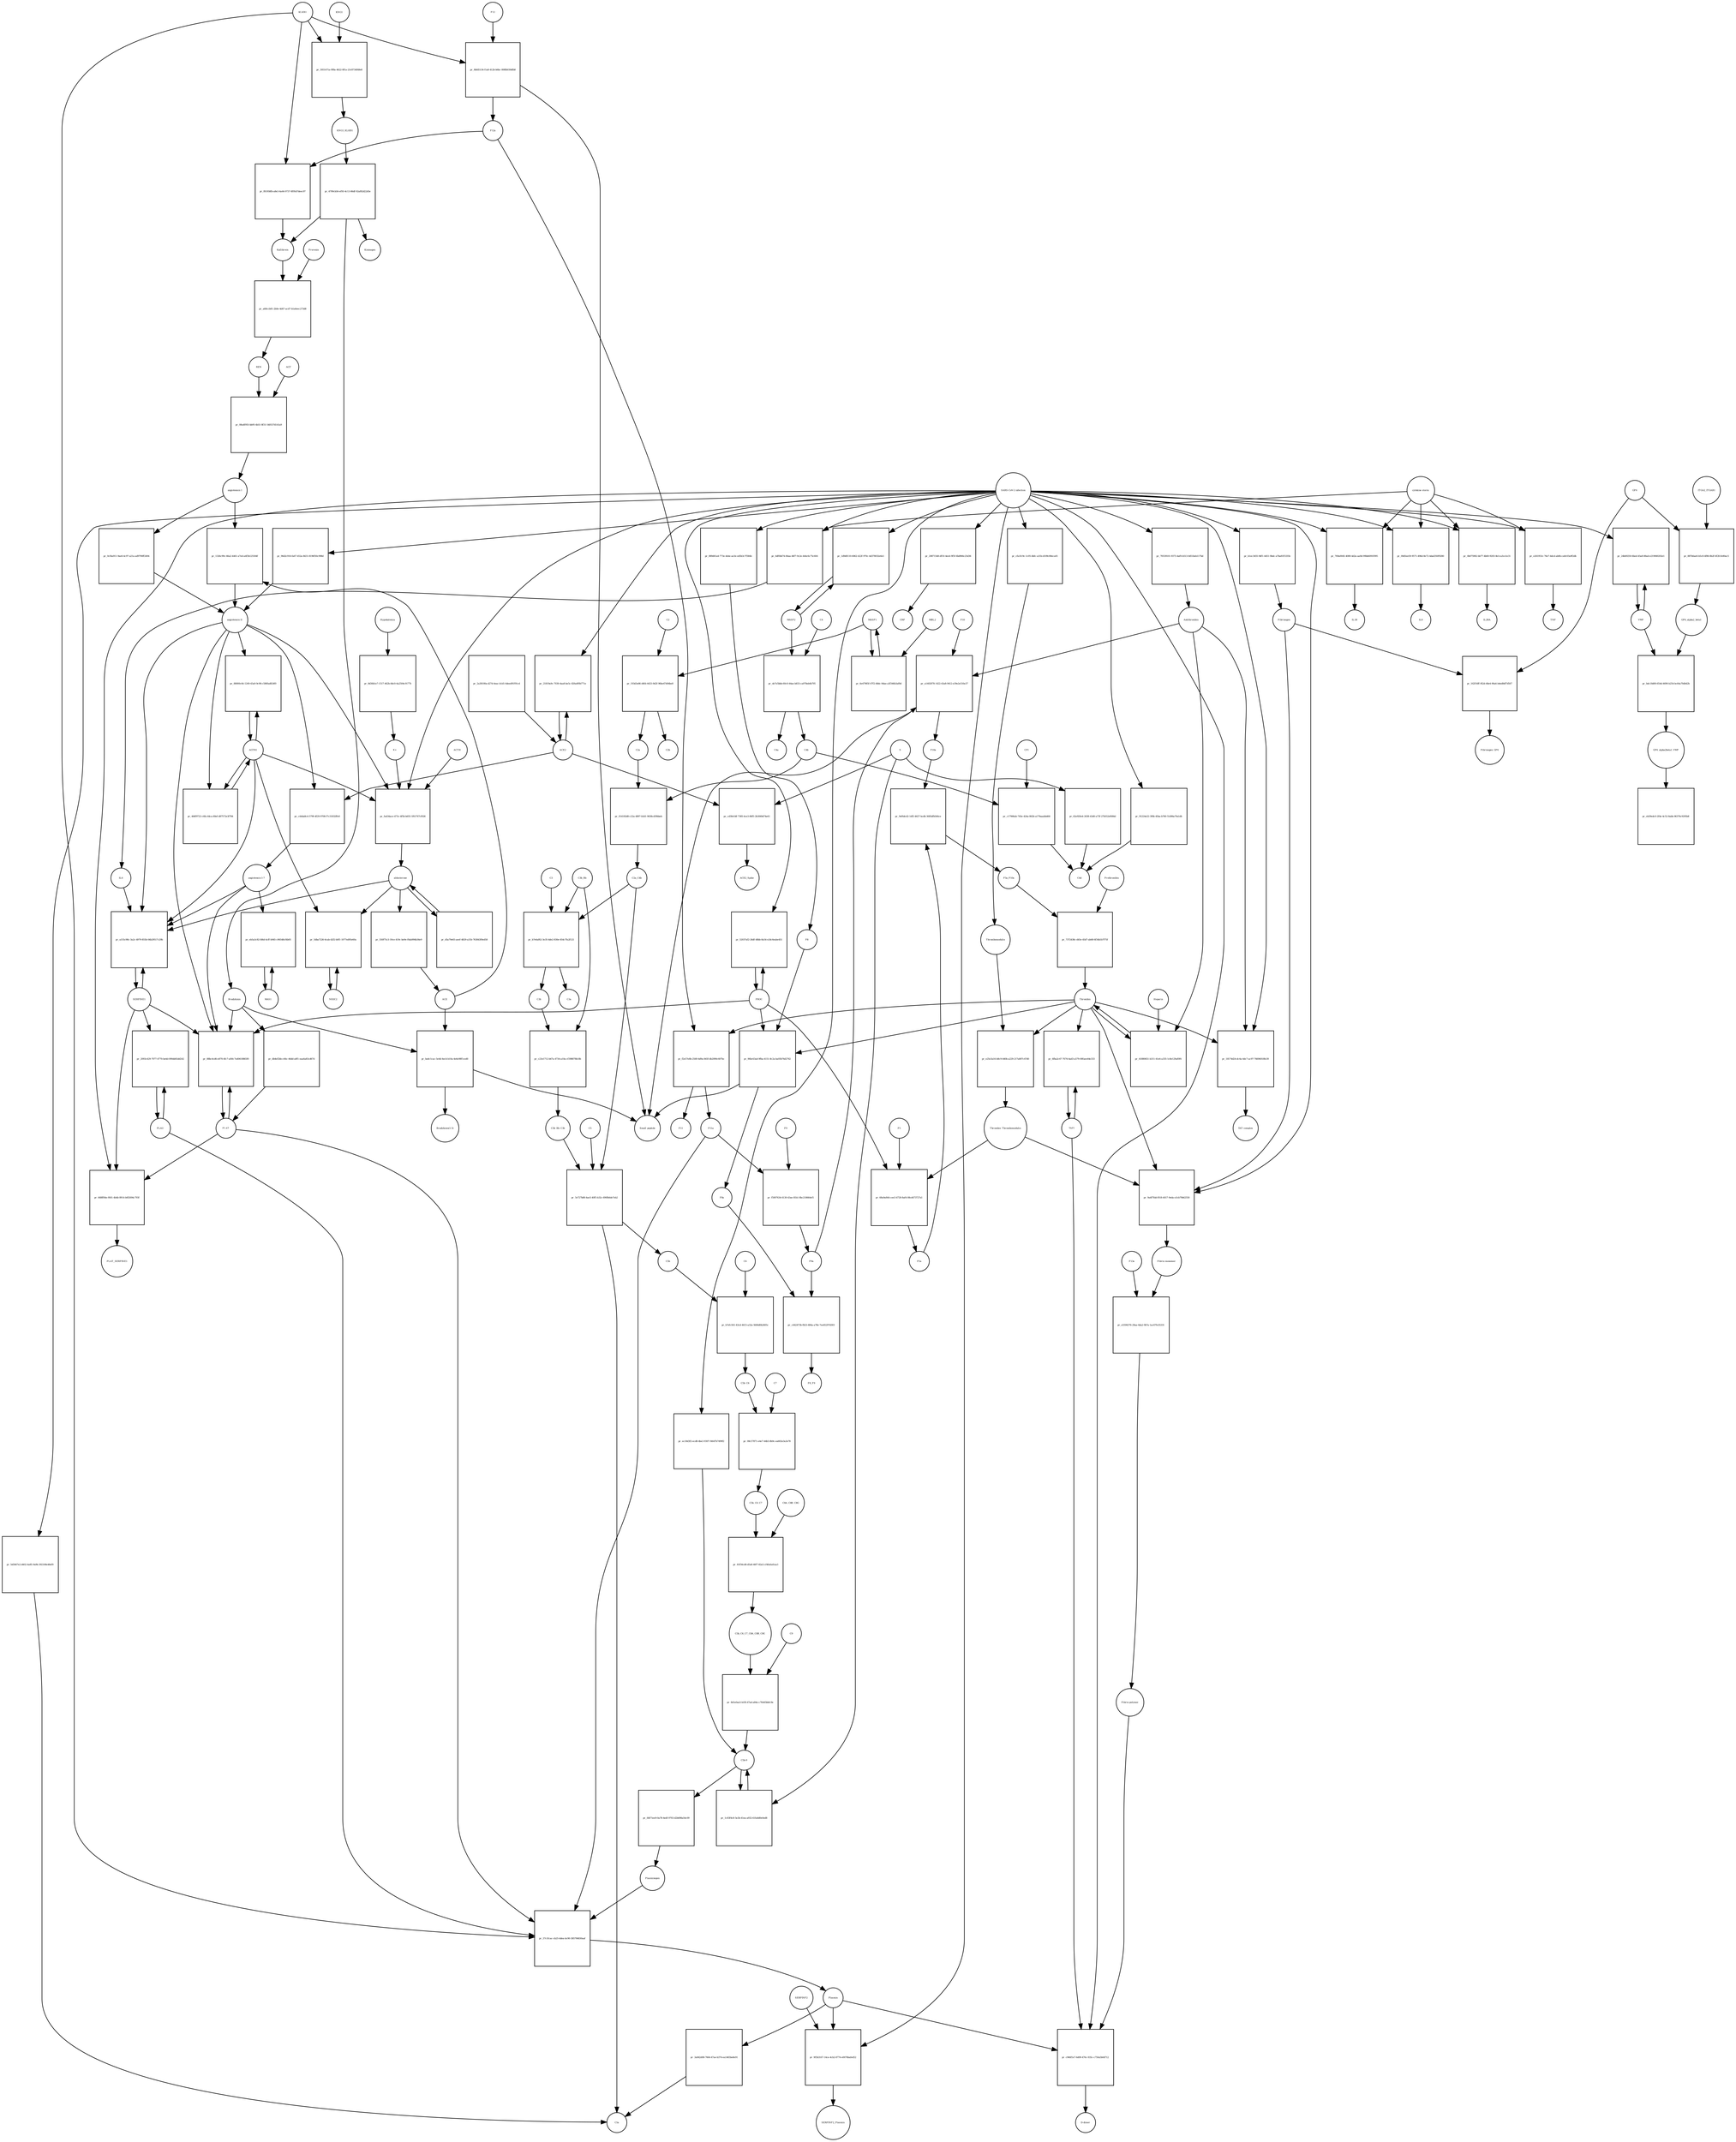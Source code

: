 strict digraph  {
AGT [annotation="urn_miriam_hgnc_333|urn_miriam_taxonomy_9606", bipartite=0, cls=macromolecule, fontsize=4, label=AGT, shape=circle];
"pr_08a4f955-bb95-4b51-8f31-540537d141a9" [annotation="", bipartite=1, cls=process, fontsize=4, label="pr_08a4f955-bb95-4b51-8f31-540537d141a9", shape=square];
"angiotensin I" [annotation="urn_miriam_obo.chebi_CHEBI%3A2718|urn_miriam_taxonomy_9606", bipartite=0, cls="simple chemical", fontsize=4, label="angiotensin I", shape=circle];
REN [annotation="urn_miriam_hgnc.symbol_REN|urn_miriam_taxonomy_9606", bipartite=0, cls=macromolecule, fontsize=4, label=REN, shape=circle];
F10 [annotation="urn_miriam_hgnc_3528|urn_miriam_taxonomy_9606", bipartite=0, cls=macromolecule, fontsize=4, label=F10, shape=circle];
"pr_a1402878-1422-43a8-9412-e39e2e516e37" [annotation="", bipartite=1, cls=process, fontsize=4, label="pr_a1402878-1422-43a8-9412-e39e2e516e37", shape=square];
F10a [annotation="urn_miriam_hgnc.symbol_F10|urn_miriam_mesh_D015951|urn_miriam_brenda_3.4.21.6|urn_miriam_taxonomy_9606", bipartite=0, cls=macromolecule, fontsize=4, label=F10a, shape=circle];
"Small peptide" [annotation=urn_miriam_mesh_D010446, bipartite=0, cls=macromolecule, fontsize=4, label="Small peptide", shape=circle];
F9a [annotation="urn_miriam_hgnc.symbol_F9|urn_miriam_mesh_D015949|urn_miriam_taxonomy_9606", bipartite=0, cls=macromolecule, fontsize=4, label=F9a, shape=circle];
Antithrombin [annotation="urn_miriam_hgnc_775|urn_miriam_taxonomy_9606", bipartite=0, cls=macromolecule, fontsize=4, label=Antithrombin, shape=circle];
"pr_1326c99c-66a2-4461-a7ed-a4f3b125504f" [annotation="", bipartite=1, cls=process, fontsize=4, label="pr_1326c99c-66a2-4461-a7ed-a4f3b125504f", shape=square];
"angiotensin II" [annotation="urn_miriam_obo.chebi_CHEBI%3A2718|urn_miriam_taxonomy_9606", bipartite=0, cls="simple chemical", fontsize=4, label="angiotensin II", shape=circle];
ACE [annotation="urn_miriam_hgnc_2707|urn_miriam_taxonomy_9606", bipartite=0, cls=macromolecule, fontsize=4, label=ACE, shape=circle];
F12 [annotation="urn_miriam_hgnc_3530|urn_miriam_taxonomy_9606", bipartite=0, cls=macromolecule, fontsize=4, label=F12, shape=circle];
"pr_8bfd5134-f1a8-412b-b6bc-008fb030dfb8" [annotation="", bipartite=1, cls=process, fontsize=4, label="pr_8bfd5134-f1a8-412b-b6bc-008fb030dfb8", shape=square];
F12a [annotation="urn_miriam_hgnc.symbol_F12|urn_miriam_mesh_D015956|urn_miriam_brenda_3.4.21.38|urn_miriam_taxonomy_9606", bipartite=0, cls=macromolecule, fontsize=4, label=F12a, shape=circle];
KLKB1 [annotation="urn_miriam_hgnc_6371|urn_miriam_taxonomy_9606", bipartite=0, cls=macromolecule, fontsize=4, label=KLKB1, shape=circle];
"pr_f2e57e8b-2569-4d9a-845f-db2090c607bc" [annotation="", bipartite=1, cls=process, fontsize=4, label="pr_f2e57e8b-2569-4d9a-845f-db2090c607bc", shape=square];
F11 [annotation="urn_miriam_hgnc_3529|urn_miriam_taxonomy_9606", bipartite=0, cls=macromolecule, fontsize=4, label=F11, shape=circle];
F11a [annotation="urn_miriam_hgnc.symbol_F11|urn_miriam_mesh_D015945|urn_miriam_brenda_3.4.21.27|urn_miriam_taxonomy_9606", bipartite=0, cls=macromolecule, fontsize=4, label=F11a, shape=circle];
Thrombin [annotation="urn_miriam_hgnc_3535|urn_miriam_taxonomy_9606", bipartite=0, cls=macromolecule, fontsize=4, label=Thrombin, shape=circle];
"pr_5931471a-9f8a-4622-8f1a-23c8734f48e8" [annotation="", bipartite=1, cls=process, fontsize=4, label="pr_5931471a-9f8a-4622-8f1a-23c8734f48e8", shape=square];
KNG1 [annotation="urn_miriam_hgnc.symbol_6383|urn_miriam_taxonomy_9606", bipartite=0, cls=macromolecule, fontsize=4, label=KNG1, shape=circle];
KNG1_KLKB1 [annotation="urn_miriam_pubmed_17598838|urn_miriam_intact_EBI-10087151|urn_miriam_hgnc_6371|urn_miriam_hgnc_6383|urn_miriam_taxonomy_9606", bipartite=0, cls=complex, fontsize=4, label=KNG1_KLKB1, shape=circle];
F9 [annotation="urn_miriam_hgnc_35531|urn_miriam_taxonomy_9606", bipartite=0, cls=macromolecule, fontsize=4, label=F9, shape=circle];
"pr_f5007634-6130-43ae-81b1-8bc218664ef1" [annotation="", bipartite=1, cls=process, fontsize=4, label="pr_f5007634-6130-43ae-81b1-8bc218664ef1", shape=square];
"pr_c442473b-fb53-484a-a78e-7ee65297d303" [annotation="", bipartite=1, cls=process, fontsize=4, label="pr_c442473b-fb53-484a-a78e-7ee65297d303", shape=square];
F8a [annotation="urn_miriam_hgnc.symbol_F8|urn_miriam_mesh_D015944|urn_miriam_taxonomy_9606", bipartite=0, cls=macromolecule, fontsize=4, label=F8a, shape=circle];
F8_F9 [annotation="urn_miriam_pubmed_22471307|urn_miriam_hgnc_3546|urn_miriam_hgnc_35531|urn_miriam_intact_EBI-11621595|urn_miriam_taxonomy_9606", bipartite=0, cls=complex, fontsize=4, label=F8_F9, shape=circle];
F5 [annotation="urn_miriam_hgnc_3541|urn_miriam_taxonomy_9606", bipartite=0, cls=macromolecule, fontsize=4, label=F5, shape=circle];
"pr_68a9a844-cee3-4728-8af4-08cd473727a1" [annotation="", bipartite=1, cls=process, fontsize=4, label="pr_68a9a844-cee3-4728-8af4-08cd473727a1", shape=square];
F5a [annotation="urn_miriam_hgnc.symbol_F5|urn_miriam_mesh_D015943|urn_miriam_taxonomy_9606", bipartite=0, cls=macromolecule, fontsize=4, label=F5a, shape=circle];
Thrombin_Thrombomodulin [annotation="urn_miriam_pubmed_6282863|urn_miriam_taxonomy_9986|urn_miriam_biogrid_283352|urn_miriam_mesh_D013917|urn_miriam_hgnc_11784", bipartite=0, cls=complex, fontsize=4, label=Thrombin_Thrombomodulin, shape=circle];
PROC [annotation="urn_miriam_hgnc_9451|urn_miriam_taxonomy_9606", bipartite=0, cls=macromolecule, fontsize=4, label=PROC, shape=circle];
"pr_9ef6dcd2-1df2-4627-bcdb-3685dfb566ce" [annotation="", bipartite=1, cls=process, fontsize=4, label="pr_9ef6dcd2-1df2-4627-bcdb-3685dfb566ce", shape=square];
F5a_F10a [annotation="urn_miriam_pubmed_2303476|urn_miriam_mesh_C022475|urn_miriam_mesh_D15943|urn_miriam_mesh_D015951|urn_miriam_taxonomy_9606", bipartite=0, cls=complex, fontsize=4, label=F5a_F10a, shape=circle];
Prothrombin [annotation="urn_miriam_hgnc_3535|urn_miriam_taxonomy_9606", bipartite=0, cls=macromolecule, fontsize=4, label=Prothrombin, shape=circle];
"pr_7372438c-d45e-45d7-ab68-6f34b1b7f75f" [annotation="", bipartite=1, cls=process, fontsize=4, label="pr_7372438c-d45e-45d7-ab68-6f34b1b7f75f", shape=square];
"pr_41880651-b311-41e4-a335-1c8e129af0f4" [annotation="", bipartite=1, cls=process, fontsize=4, label="pr_41880651-b311-41e4-a335-1c8e129af0f4", shape=square];
Heparin [annotation="urn_miriam_pubmed_708377|urn_miriam_obo.chebi_CHEBI%3A28304|urn_miriam_taxonomy_9606", bipartite=0, cls="simple chemical", fontsize=4, label=Heparin, shape=circle];
Plasminogen [annotation="urn_miriam_hgnc_9071|urn_miriam_taxonomy_9606", bipartite=0, cls=macromolecule, fontsize=4, label=Plasminogen, shape=circle];
"pr_37c1fcac-cb25-4dea-bc90-385796830aaf" [annotation="", bipartite=1, cls=process, fontsize=4, label="pr_37c1fcac-cb25-4dea-bc90-385796830aaf", shape=square];
Plasmin [annotation="urn_miriam_hgnc.symbol_PLG|urn_miriam_mesh_D005341|urn_miriam_brenda_3.4.21.7|urn_miriam_taxonomy_9606", bipartite=0, cls=macromolecule, fontsize=4, label=Plasmin, shape=circle];
PLAT [annotation="urn_miriam_hgnc_9051|urn_miriam_taxonomy_9606", bipartite=0, cls=macromolecule, fontsize=4, label=PLAT, shape=circle];
PLAU [annotation="urn_miriam_hgnc_9052|urn_miriam_taxonomy_9606", bipartite=0, cls=macromolecule, fontsize=4, label=PLAU, shape=circle];
"pr_18174d24-dc4a-4dc7-ac97-76696018fe39" [annotation="", bipartite=1, cls=process, fontsize=4, label="pr_18174d24-dc4a-4dc7-ac97-76696018fe39", shape=square];
"TAT complex" [annotation="urn_miriam_pubmed_22930518|urn_miriam_mesh_C046193|urn_miriam_mesh_D013917|urn_miriam_hgnc_775|urn_miriam_taxonomy_9606", bipartite=0, cls=complex, fontsize=4, label="TAT complex", shape=circle];
"SARS-CoV-2 infection" [annotation="urn_miriam_taxonomy_2697049|urn_miriam_mesh_D012327", bipartite=0, cls=phenotype, fontsize=4, label="SARS-CoV-2 infection", shape=circle];
"pr_88bc4cd6-e870-4fc7-af44-7ed0418865f0" [annotation="", bipartite=1, cls=process, fontsize=4, label="pr_88bc4cd6-e870-4fc7-af44-7ed0418865f0", shape=square];
SERPINE1 [annotation="", bipartite=0, cls=macromolecule, fontsize=4, label=SERPINE1, shape=circle];
Bradykinin [annotation="urn_miriam_obo.chebi_CHEBI%3A3165|urn_miriam_taxonomy_9606", bipartite=0, cls=macromolecule, fontsize=4, label=Bradykinin, shape=circle];
"angiotensin I-7" [annotation="urn_miriam_obo.chebi_CHEBI%3A55438|urn_miriam_taxonomy_9606", bipartite=0, cls="simple chemical", fontsize=4, label="angiotensin I-7", shape=circle];
TAFI [annotation="urn_miriam_hgnc_1546|urn_miriam_taxonomy_9606", bipartite=0, cls=macromolecule, fontsize=4, label=TAFI, shape=circle];
"pr_6fba2c47-7674-4ad3-a579-00faee44e333" [annotation="", bipartite=1, cls=process, fontsize=4, label="pr_6fba2c47-7674-4ad3-a579-00faee44e333", shape=square];
"pr_668ff84e-f601-4b4b-8914-b0f2694c793f" [annotation="", bipartite=1, cls=process, fontsize=4, label="pr_668ff84e-f601-4b4b-8914-b0f2694c793f", shape=square];
PLAT_SERPINE1 [annotation="urn_miriam_pubmed_22449964|urn_miriam_intact_EBI-7800882|urn_miriam_hgnc_9051|urn_miriam_hgnc_8593|urn_miriam_taxonomy_9606", bipartite=0, cls=complex, fontsize=4, label=PLAT_SERPINE1, shape=circle];
"pr_0cf4a911-9ae6-4c97-a21a-ad9790ff2494" [annotation="", bipartite=1, cls=process, fontsize=4, label="pr_0cf4a911-9ae6-4c97-a21a-ad9790ff2494", shape=square];
"pr_b1ec3455-9df1-4451-9bdc-a7ba81f5335b" [annotation="", bipartite=1, cls=process, fontsize=4, label="pr_b1ec3455-9df1-4451-9bdc-a7ba81f5335b", shape=square];
Fibrinogen [annotation="urn_miriam_pubmed_19296670|urn_miriam_obo.go_GO%3A0005577|urn_miriam_hgnc_3661|urn_miriam_hgnc_3662|urn_miriam_hgnc_3694|urn_miriam_taxonomy_9606", bipartite=0, cls=complex, fontsize=4, label=Fibrinogen, shape=circle];
"pr_4799cb56-ef93-4c13-86df-92af82d22d5e" [annotation="", bipartite=1, cls=process, fontsize=4, label="pr_4799cb56-ef93-4c13-86df-92af82d22d5e", shape=square];
Kininogen [annotation="urn_miriam_hgnc.symbol_KNG1|urn_miriam_mesh_D019679|urn_miriam_taxonomy_9606", bipartite=0, cls=macromolecule, fontsize=4, label=Kininogen, shape=circle];
Kallikrein [annotation="urn_miriam_hgnc.symbol_KLKB1|urn_miriam_mesh_D020842|urn_miriam_brenda_3.4.21.34|urn_miriam_taxonomy_9606", bipartite=0, cls=macromolecule, fontsize=4, label=Kallikrein, shape=circle];
"pr_9a4f7fdd-f018-4017-9eda-e3cb79b62550" [annotation="", bipartite=1, cls=process, fontsize=4, label="pr_9a4f7fdd-f018-4017-9eda-e3cb79b62550", shape=square];
"Fibrin monomer" [annotation="urn_miriam_mesh_C011468|urn_miriam_taxonomy_9606", bipartite=0, cls=macromolecule, fontsize=4, label="Fibrin monomer", shape=circle];
"pr_e25e3a16-b8c9-440b-a229-217a807c47d0" [annotation="", bipartite=1, cls=process, fontsize=4, label="pr_e25e3a16-b8c9-440b-a229-217a807c47d0", shape=square];
Thrombomodulin [annotation="urn_miriam_hgnc_11784|urn_miriam_taxonomy_9606", bipartite=0, cls=macromolecule, fontsize=4, label=Thrombomodulin, shape=circle];
C3 [annotation="urn_miriam_hgnc_1318|urn_miriam_taxonomy_9606", bipartite=0, cls=macromolecule, fontsize=4, label=C3, shape=circle];
"pr_b7e6af62-3e35-4de2-830e-654c7fa2f121" [annotation="", bipartite=1, cls=process, fontsize=4, label="pr_b7e6af62-3e35-4de2-830e-654c7fa2f121", shape=square];
C3a [annotation="urn_miriam_hgnc.symbol_C3|urn_miriam_mesh_D015926|urn_miriam_taxonomy_9606", bipartite=0, cls=macromolecule, fontsize=4, label=C3a, shape=circle];
C3b [annotation="urn_miriam_hgnc.symbol_C3|urn_miriam_mesh_D003179|urn_miriam_taxonomy_9606", bipartite=0, cls=macromolecule, fontsize=4, label=C3b, shape=circle];
C3b_Bb [annotation="urn_miriam_pubmed_12440962|urn_miriam_brenda_3.4.21.47|urn_miriam_mesh_D051561|urn_miriam_mesh_D003179|urn_miriam_hgnc_1037|urn_miriam_taxonomy_9606", bipartite=0, cls=complex, fontsize=4, label=C3b_Bb, shape=circle];
C2a_C4b [annotation="urn_miriam_mesh_D051574|urn_miriam_brenda_3.4.21.43|urn_miriam_mesh_D050678|urn_miriam_hgnc_1324|urn_miriam_taxonomy_9606", bipartite=0, cls=complex, fontsize=4, label=C2a_C4b, shape=circle];
C5 [annotation="urn_miriam_hgnc_1331|urn_miriam_taxonomy_9606", bipartite=0, cls=macromolecule, fontsize=4, label=C5, shape=circle];
"pr_5e727b88-4ae5-40f5-b32c-690fb6de7eb2" [annotation="", bipartite=1, cls=process, fontsize=4, label="pr_5e727b88-4ae5-40f5-b32c-690fb6de7eb2", shape=square];
C5b [annotation="urn_miriam_hgnc.symbol_C5|urn_miriam_mesh_D050776|urn_miriam_taxonomy_9606", bipartite=0, cls=macromolecule, fontsize=4, label=C5b, shape=circle];
C5a [annotation="urn_miriam_hgnc.symbol_C5|urn_miriam_mesh_D015936|urn_miriam_taxonomy_9606", bipartite=0, cls=macromolecule, fontsize=4, label=C5a, shape=circle];
C3b_Bb_C3b [annotation="urn_miriam_pubmed_12440962|urn_miriam_brenda_34.4.21.47|urn_miriam_mesh_D051566|urn_miriam_mesh_D003179|urn_miriam_hgnc_1037|urn_miriam_taxonomy_9606", bipartite=0, cls=complex, fontsize=4, label=C3b_Bb_C3b, shape=circle];
"pr_b7efc561-43cd-4415-a32a-5684d0b2605c" [annotation="", bipartite=1, cls=process, fontsize=4, label="pr_b7efc561-43cd-4415-a32a-5684d0b2605c", shape=square];
C6 [annotation="urn_miriam_hgnc_1339|urn_miriam_taxonomy_9606", bipartite=0, cls=macromolecule, fontsize=4, label=C6, shape=circle];
C5b_C6 [annotation="urn_miriam_mesh_C050974|urn_miriam_mesh_D050776|urn_miriam_hgnc_1339|urn_miriam_taxonomy_9606", bipartite=0, cls=complex, fontsize=4, label=C5b_C6, shape=circle];
"pr_08c57871-e4e7-44b5-8b9c-ea602e3a3e78" [annotation="", bipartite=1, cls=process, fontsize=4, label="pr_08c57871-e4e7-44b5-8b9c-ea602e3a3e78", shape=square];
C7 [annotation="urn_miriam_hgnc_HGNC%3A1346|urn_miriam_taxonomy_9606", bipartite=0, cls=macromolecule, fontsize=4, label=C7, shape=circle];
C5b_C6_C7 [annotation="urn_miriam_pubmed_28630159|urn_miriam_mesh_C037453|urn_miriam_mesh_D050776|urn_miriam_hgnc_1339|urn_miriam_hgnc_1346|urn_miriam_taxonomy_9606", bipartite=0, cls=complex, fontsize=4, label=C5b_C6_C7, shape=circle];
"pr_81f56cd8-d5a8-40f7-82a5-cf4fafad1aa3" [annotation="", bipartite=1, cls=process, fontsize=4, label="pr_81f56cd8-d5a8-40f7-82a5-cf4fafad1aa3", shape=square];
C8A_C8B_C8G [annotation="urn_miriam_mesh_D003185|urn_miriam_hgnc_1353|urn_miriam_hgnc_1352|urn_miriam_hgnc_1354|urn_miriam_taxonomy_9606", bipartite=0, cls=complex, fontsize=4, label=C8A_C8B_C8G, shape=circle];
C5b_C6_C7_C8A_C8B_C8G [annotation="urn_miriam_pubmed_28630159|urn_miriam_mesh_C042295|urn_miriam_mesh_D050776|urn_miriam_hgnc_1339|urn_miriam_hgnc_1352|urn_miriam_hgnc_1353|urn_miriam_hgnc_1354|urn_miriam_taxonomy_9606", bipartite=0, cls=complex, fontsize=4, label=C5b_C6_C7_C8A_C8B_C8G, shape=circle];
"pr_8d1e0ae3-b1f6-47ad-a84e-c76445bbfc9e" [annotation="", bipartite=1, cls=process, fontsize=4, label="pr_8d1e0ae3-b1f6-47ad-a84e-c76445bbfc9e", shape=square];
C9 [annotation="urn_miriam_hgnc_1358|urn_miriam_taxonomy_9606", bipartite=0, cls=macromolecule, fontsize=4, label=C9, shape=circle];
"C5b-9" [annotation="urn_miriam_obo.go_GO%3A0005579|urn_miriam_mesh_D015938|urn_miriam_mesh_D050776|urn_miriam_hgnc_1339|urn_miriam_hgnc_1346|urn_miriam_hgnc_1352|urn_miriam_hgnc_1353|urn_miriam_hgnc_1354|urn_miriam_hgnc_1358|urn_miriam_taxonomy_9606", bipartite=0, cls=complex, fontsize=4, label="C5b-9", shape=circle];
"pr_2093c429-7077-4770-be4d-090dd45dd242" [annotation="", bipartite=1, cls=process, fontsize=4, label="pr_2093c429-7077-4770-be4d-090dd45dd242", shape=square];
MASP2 [annotation="urn_miriam_hgnc_6902|urn_miriam_taxonomy_9606", bipartite=0, cls=macromolecule, fontsize=4, label=MASP2, shape=circle];
"pr_1d9d0110-6062-422f-970c-4d378032e6e1" [annotation="", bipartite=1, cls=process, fontsize=4, label="pr_1d9d0110-6062-422f-970c-4d378032e6e1", shape=square];
MASP1 [annotation="urn_miriam_hgnc_6901|urn_miriam_taxonomy_9606", bipartite=0, cls=macromolecule, fontsize=4, label=MASP1, shape=circle];
"pr_6e47985f-47f2-48dc-9dae-a5f346b3af8d" [annotation="", bipartite=1, cls=process, fontsize=4, label="pr_6e47985f-47f2-48dc-9dae-a5f346b3af8d", shape=square];
MBL2 [annotation="urn_miriam_hgnc_6902|urn_miriam_taxonomy_9606", bipartite=0, cls=macromolecule, fontsize=4, label=MBL2, shape=circle];
C4 [annotation="urn_miriam_mesh_D00318|urn_miriam_taxonomy_9606", bipartite=0, cls=macromolecule, fontsize=4, label=C4, shape=circle];
"pr_de7e5bbb-60c0-44ae-b833-ca978eb4b795" [annotation="", bipartite=1, cls=process, fontsize=4, label="pr_de7e5bbb-60c0-44ae-b833-ca978eb4b795", shape=square];
C4b [annotation="urn_miriam_hgnc_1324|urn_miriam_taxonomy_9606", bipartite=0, cls=macromolecule, fontsize=4, label=C4b, shape=circle];
C4a [annotation="urn_miriam_hgnc_1323|urn_miriam_taxonomy_9606", bipartite=0, cls=macromolecule, fontsize=4, label=C4a, shape=circle];
"pr_014182d8-c22a-4897-b5d1-9638cd39bbeb" [annotation="", bipartite=1, cls=process, fontsize=4, label="pr_014182d8-c22a-4897-b5d1-9638cd39bbeb", shape=square];
C2a [annotation="urn_miriam_hgnc.symbol_C2|urn_miriam_mesh_D050678|urn_miriam_taxonomy_9606", bipartite=0, cls=macromolecule, fontsize=4, label=C2a, shape=circle];
"pr_c23e1712-b67a-4734-a10a-cf398878b18b" [annotation="", bipartite=1, cls=process, fontsize=4, label="pr_c23e1712-b67a-4734-a10a-cf398878b18b", shape=square];
"pr_c17966ab-745e-424a-862b-a179aaabb466" [annotation="", bipartite=1, cls=process, fontsize=4, label="pr_c17966ab-745e-424a-862b-a179aaabb466", shape=square];
C4d [annotation="urn_miriam_hgnc.symbol_C4b|urn_miriam_mesh_C032261|urn_miriam_taxonomy_9606", bipartite=0, cls=macromolecule, fontsize=4, label=C4d, shape=circle];
CFI [annotation="urn_miriam_hgnc_2771|urn_miriam_taxonomy_9606", bipartite=0, cls=macromolecule, fontsize=4, label=CFI, shape=circle];
"pr_889d61a4-773e-4ebe-ae3e-ed5b3c7f584b" [annotation="", bipartite=1, cls=process, fontsize=4, label="pr_889d61a4-773e-4ebe-ae3e-ed5b3c7f584b", shape=square];
F8 [annotation="urn_miriam_hgnc_3546|urn_miriam_taxonomy_9606", bipartite=0, cls=macromolecule, fontsize=4, label=F8, shape=circle];
"pr_70539101-9373-4af0-b513-0d51beb117bd" [annotation="", bipartite=1, cls=process, fontsize=4, label="pr_70539101-9373-4af0-b513-0d51beb117bd", shape=square];
ACE2 [annotation="urn_miriam_hgnc_13557|urn_miriam_taxonomy_9606", bipartite=0, cls=macromolecule, fontsize=4, label=ACE2, shape=circle];
"pr_21819a9c-7030-4aa8-be5c-826a0f0b771e" [annotation="", bipartite=1, cls=process, fontsize=4, label="pr_21819a9c-7030-4aa8-be5c-826a0f0b771e", shape=square];
"pr_cd30e54f-7385-4ce3-86f5-2b3069d74e61" [annotation="", bipartite=1, cls=process, fontsize=4, label="pr_cd30e54f-7385-4ce3-86f5-2b3069d74e61", shape=square];
S [annotation="urn_miriam_uniprot_P0DTC2|urn_miriam_uniprot_P59594|urn_miriam_taxonomy_2697049", bipartite=0, cls=macromolecule, fontsize=4, label=S, shape=circle];
ACE2_Spike [annotation="urn_miriam_pdb_6CS2|urn_miriam_hgnc_13557|urn_miriam_uniprot_P0DTC2|urn_miriam_taxonomy_9606|urn_miriam_taxonomy_2697049", bipartite=0, cls=complex, fontsize=4, label=ACE2_Spike, shape=circle];
"pr_2a38100a-d27d-4eac-b1d1-6deed91f91cd" [annotation="", bipartite=1, cls=process, fontsize=4, label="pr_2a38100a-d27d-4eac-b1d1-6deed91f91cd", shape=square];
"pr_c44da8c4-5799-4f29-9708-f7c31832ffe0" [annotation="", bipartite=1, cls=process, fontsize=4, label="pr_c44da8c4-5799-4f29-9708-f7c31832ffe0", shape=square];
"pr_62e920e4-2638-43d0-a73f-27b552ef684d" [annotation="", bipartite=1, cls=process, fontsize=4, label="pr_62e920e4-2638-43d0-a73f-27b552ef684d", shape=square];
"pr_1c83f4c8-5e3b-41ea-a932-61fa8d0e0ed8" [annotation="", bipartite=1, cls=process, fontsize=4, label="pr_1c83f4c8-5e3b-41ea-a932-61fa8d0e0ed8", shape=square];
"pr_20871548-df10-4ee4-9f5f-6bd966c25d36" [annotation="", bipartite=1, cls=process, fontsize=4, label="pr_20871548-df10-4ee4-9f5f-6bd966c25d36", shape=square];
CRP [annotation="urn_miriam_hgnc_2367|urn_miriam_taxonomy_9606", bipartite=0, cls=macromolecule, fontsize=4, label=CRP, shape=circle];
VWF [annotation="urn_miriam_hgnc_12726|urn_miriam_taxonomy_9606", bipartite=0, cls=macromolecule, fontsize=4, label=VWF, shape=circle];
"pr_24b69250-6bed-45a8-88ad-e219060202e1" [annotation="", bipartite=1, cls=process, fontsize=4, label="pr_24b69250-6bed-45a8-88ad-e219060202e1", shape=square];
"pr_52037af2-26df-48bb-8a54-e24c6eabe451" [annotation="", bipartite=1, cls=process, fontsize=4, label="pr_52037af2-26df-48bb-8a54-e24c6eabe451", shape=square];
"pr_ec18d3f2-ecd8-4be3-9307-f4647b7499f2" [annotation="", bipartite=1, cls=process, fontsize=4, label="pr_ec18d3f2-ecd8-4be3-9307-f4647b7499f2", shape=square];
"pr_91224e22-3f6b-45ba-b760-51d96a70a1db" [annotation="", bipartite=1, cls=process, fontsize=4, label="pr_91224e22-3f6b-45ba-b760-51d96a70a1db", shape=square];
"pr_9f3b3167-14ce-4cb2-8774-e0076bafed52" [annotation="", bipartite=1, cls=process, fontsize=4, label="pr_9f3b3167-14ce-4cb2-8774-e0076bafed52", shape=square];
SERPINF2 [annotation="urn_miriam_hgnc_9075|urn_miriam_taxonomy_9606", bipartite=0, cls=macromolecule, fontsize=4, label=SERPINF2, shape=circle];
SERPINF2_Plasmin [annotation="urn_miriam_pubmed_2437112|urn_miriam_biogrid_314240|urn_miriam_hgnc_9075|urn_miriam_mesh_D005341|urn_miriam_taxonomy_9606", bipartite=0, cls=complex, fontsize=4, label=SERPINF2_Plasmin, shape=circle];
"pr_cfa1fc9c-1c05-4bfc-a31b-d109c80eca01" [annotation="", bipartite=1, cls=process, fontsize=4, label="pr_cfa1fc9c-1c05-4bfc-a31b-d109c80eca01", shape=square];
"pr_f81958fb-a8e3-4a44-9737-8f95d7deec97" [annotation="", bipartite=1, cls=process, fontsize=4, label="pr_f81958fb-a8e3-4a44-9737-8f95d7deec97", shape=square];
Prorenin [annotation="urn_miriam_hgnc_9958|urn_miriam_taxonomy_9606", bipartite=0, cls=macromolecule, fontsize=4, label=Prorenin, shape=circle];
"pr_a68ccb81-2b0e-4d47-acd7-b1a6eec273d8" [annotation="", bipartite=1, cls=process, fontsize=4, label="pr_a68ccb81-2b0e-4d47-acd7-b1a6eec273d8", shape=square];
"pr_769a0045-4080-4d2a-aa9d-99bb6091f095" [annotation="", bipartite=1, cls=process, fontsize=4, label="pr_769a0045-4080-4d2a-aa9d-99bb6091f095", shape=square];
IL1B [annotation="urn_miriam_hgnc_5992|urn_miriam_taxonomy_9606", bipartite=0, cls=macromolecule, fontsize=4, label=IL1B, shape=circle];
"cytokine storm" [annotation="urn_miriam_pubmed_2504360|urn_miriam_taxonomy_9606", bipartite=0, cls=phenotype, fontsize=4, label="cytokine storm", shape=circle];
"pr_6df0b474-84aa-46f7-9c2e-444c6c75c604" [annotation="", bipartite=1, cls=process, fontsize=4, label="pr_6df0b474-84aa-46f7-9c2e-444c6c75c604", shape=square];
IL6 [annotation="urn_miriam_hgnc_6018|urn_miriam_taxonomy_9606", bipartite=0, cls=macromolecule, fontsize=4, label=IL6, shape=circle];
"pr_5d5847e2-d402-4a85-9a9b-392108e48ef9" [annotation="", bipartite=1, cls=process, fontsize=4, label="pr_5d5847e2-d402-4a85-9a9b-392108e48ef9", shape=square];
"pr_00d5ee59-9571-496d-8e72-4dad350f9280" [annotation="", bipartite=1, cls=process, fontsize=4, label="pr_00d5ee59-9571-496d-8e72-4dad350f9280", shape=square];
IL8 [annotation="urn_miriam_hgnc_6025|urn_miriam_taxonomy_9606", bipartite=0, cls=macromolecule, fontsize=4, label=IL8, shape=circle];
"pr_0b075982-bb77-4b60-9203-8e1ca3ce1e31" [annotation="", bipartite=1, cls=process, fontsize=4, label="pr_0b075982-bb77-4b60-9203-8e1ca3ce1e31", shape=square];
IL2RA [annotation="urn_miriam_hgnc_6008|urn_miriam_taxonomy_9606", bipartite=0, cls=macromolecule, fontsize=4, label=IL2RA, shape=circle];
C2 [annotation="urn_miriam_hgnc_1248|urn_miriam_taxonomy_9606", bipartite=0, cls=macromolecule, fontsize=4, label=C2, shape=circle];
"pr_193d3e86-d4fd-4433-9d2f-96be47d04be8" [annotation="", bipartite=1, cls=process, fontsize=4, label="pr_193d3e86-d4fd-4433-9d2f-96be47d04be8", shape=square];
C2b [annotation="urn_miriam_hgnc.symbol_C2|urn_miriam_mesh_D050679|urn_miriam_taxonomy_9606", bipartite=0, cls=macromolecule, fontsize=4, label=C2b, shape=circle];
"pr_fd671ee9-0a78-4edf-9703-d2b698a54c09" [annotation="", bipartite=1, cls=process, fontsize=4, label="pr_fd671ee9-0a78-4edf-9703-d2b698a54c09", shape=square];
"pr_3a842d08-7664-47ae-b374-ea1465be8e91" [annotation="", bipartite=1, cls=process, fontsize=4, label="pr_3a842d08-7664-47ae-b374-ea1465be8e91", shape=square];
"pr_e261953c-76e7-4dcd-ab0b-ca8c03a9f2db" [annotation="", bipartite=1, cls=process, fontsize=4, label="pr_e261953c-76e7-4dcd-ab0b-ca8c03a9f2db", shape=square];
TNF [annotation="urn_miriam_hgnc_11892|urn_miriam_taxonomy_9606", bipartite=0, cls=macromolecule, fontsize=4, label=TNF, shape=circle];
"pr_e5594376-29aa-4da2-9b7a-1ac67fe35331" [annotation="", bipartite=1, cls=process, fontsize=4, label="pr_e5594376-29aa-4da2-9b7a-1ac67fe35331", shape=square];
"Fibrin polymer" [annotation="urn_miriam_mesh_C465961|urn_miriam_taxonomy_9606", bipartite=0, cls=macromolecule, fontsize=4, label="Fibrin polymer", shape=circle];
F13a [annotation="urn_miriam_hgnc.symbol_F13|urn_miriam_mesh_D026122|urn_miriam_brenda_2.3.2.13|urn_miriam_taxonomy_9606", bipartite=0, cls=macromolecule, fontsize=4, label=F13a, shape=circle];
"pr_c946f1e7-6d09-476c-935c-c750a5b0d712" [annotation="", bipartite=1, cls=process, fontsize=4, label="pr_c946f1e7-6d09-476c-935c-c750a5b0d712", shape=square];
"D-dimer" [annotation="urn_miriam_pubmed_19008457|urn_miriam_mesh_C036309|urn_miriam_taxonomy_9606", bipartite=0, cls=macromolecule, fontsize=4, label="D-dimer", shape=circle];
GP6_alpha2beta1_VWF [annotation="urn_miriam_pubmed_25051961|urn_miriam_taxonomy_10090|urn_miriam_hgnc_14338|urn_miriam_hgnc_6137|urn_miriam_hgnc_6153|urn_miriam_hgnc_12726", bipartite=0, cls=complex, fontsize=4, label=GP6_alpha2beta1_VWF, shape=circle];
"pr_eb39edc0-2f4e-4c52-8abb-96376c9295b8" [annotation="", bipartite=1, cls="omitted process", fontsize=4, label="pr_eb39edc0-2f4e-4c52-8abb-96376c9295b8", shape=square];
GP6 [annotation="urn_miriam_hgnc_HGNC%3A14388|urn_miriam_taxonomy_9606", bipartite=0, cls=macromolecule, fontsize=4, label=GP6, shape=circle];
"pr_887b6ae6-b5c8-4f86-8b2f-6f2fcfe80ac5" [annotation="", bipartite=1, cls=process, fontsize=4, label="pr_887b6ae6-b5c8-4f86-8b2f-6f2fcfe80ac5", shape=square];
ITGA2_ITGAB1 [annotation="urn_miriam_intact_EBI-16428357|urn_miriam_hgnc_6137|urn_miriam_hgnc_6153|urn_miriam_taxonomy_9606", bipartite=0, cls=complex, fontsize=4, label=ITGA2_ITGAB1, shape=circle];
GP6_alpha2_beta1 [annotation="urn_miriam_pubmed_25051961|urn_miriam_taxonomy_10090|urn_miriam_hgnc_14338|urn_miriam_hgnc_6137|urn_miriam_hgnc_6153", bipartite=0, cls=complex, fontsize=4, label=GP6_alpha2_beta1, shape=circle];
"pr_bdc18d00-654d-4690-b254-bc64a70db42b" [annotation="", bipartite=1, cls=process, fontsize=4, label="pr_bdc18d00-654d-4690-b254-bc64a70db42b", shape=square];
"pr_162f16ff-f62d-48e4-96a6-b4ed8df7d567" [annotation="", bipartite=1, cls=process, fontsize=4, label="pr_162f16ff-f62d-48e4-96a6-b4ed8df7d567", shape=square];
Fibrinogen_GP6 [annotation="urn_miriam_pubmed_19296670|urn_miriam_obo.go_GO%3A0005577|urn_miriam_hgnc_HGNC%3A14388|urn_miriam_taxonomy_9606", bipartite=0, cls=complex, fontsize=4, label=Fibrinogen_GP6, shape=circle];
MAS1 [annotation="", bipartite=0, cls=macromolecule, fontsize=4, label=MAS1, shape=circle];
"pr_eb5a3c82-fd6d-4cff-b945-c96548cf4b05" [annotation="", bipartite=1, cls=process, fontsize=4, label="pr_eb5a3c82-fd6d-4cff-b945-c96548cf4b05", shape=square];
AGTR1 [annotation=urn_miriam_hgnc_336, bipartite=0, cls=macromolecule, fontsize=4, label=AGTR1, shape=circle];
"pr_88000c64-1249-43a9-9c98-c580fad824f0" [annotation="", bipartite=1, cls=process, fontsize=4, label="pr_88000c64-1249-43a9-9c98-c580fad824f0", shape=square];
"pr_db4ef2bb-c66c-46dd-a8f1-eaa6a83cd67d" [annotation="", bipartite=1, cls=process, fontsize=4, label="pr_db4ef2bb-c66c-46dd-a8f1-eaa6a83cd67d", shape=square];
"pr_ba4c1cac-5e4d-4ecb-b10a-4e6e98f1ced0" [annotation="", bipartite=1, cls=process, fontsize=4, label="pr_ba4c1cac-5e4d-4ecb-b10a-4e6e98f1ced0", shape=square];
"Bradykinin(1-5)" [annotation="urn_miriam_mesh_C079000|urn_miriam_taxonomy_9606", bipartite=0, cls=macromolecule, fontsize=4, label="Bradykinin(1-5)", shape=circle];
"pr_96d2c916-fa67-452a-8431-8196f50c998d" [annotation="", bipartite=1, cls=process, fontsize=4, label="pr_96d2c916-fa67-452a-8431-8196f50c998d", shape=square];
"pr_fa434ace-473c-4f5b-b655-1f61767cf026" [annotation="", bipartite=1, cls=process, fontsize=4, label="pr_fa434ace-473c-4f5b-b655-1f61767cf026", shape=square];
aldosterone [annotation="urn_miriam_obo.chebi_CHEBI%3A27584", bipartite=0, cls="simple chemical", fontsize=4, label=aldosterone, shape=circle];
"K+" [annotation="urn_miriam_obo.chebi_CHEBI%3A29103", bipartite=0, cls="simple chemical", fontsize=4, label="K+", shape=circle];
ACTH [annotation=urn_miriam_hgnc_9201, bipartite=0, cls="simple chemical", fontsize=4, label=ACTH, shape=circle];
"pr_a155c98c-3a2c-4979-855b-04b29517c29b" [annotation="", bipartite=1, cls=process, fontsize=4, label="pr_a155c98c-3a2c-4979-855b-04b29517c29b", shape=square];
"pr_d5a79e65-aeef-4829-a31b-763843f0ed58" [annotation="", bipartite=1, cls=process, fontsize=4, label="pr_d5a79e65-aeef-4829-a31b-763843f0ed58", shape=square];
NR3C2 [annotation="", bipartite=0, cls=macromolecule, fontsize=4, label=NR3C2, shape=circle];
"pr_5dba7226-6cab-42f2-b0f1-1077ed95e60a" [annotation="", bipartite=1, cls=process, fontsize=4, label="pr_5dba7226-6cab-42f2-b0f1-1077ed95e60a", shape=square];
"pr_466f9722-c6fa-44ca-80ef-d87572e3f784" [annotation="", bipartite=1, cls=process, fontsize=4, label="pr_466f9722-c6fa-44ca-80ef-d87572e3f784", shape=square];
"pr_96bc63ad-9fba-4151-8c2a-ba93b76d2762" [annotation="", bipartite=1, cls=process, fontsize=4, label="pr_96bc63ad-9fba-4151-8c2a-ba93b76d2762", shape=square];
"pr_550f75c3-19ce-419c-be9e-f0ab994b36e9" [annotation="", bipartite=1, cls=process, fontsize=4, label="pr_550f75c3-19ce-419c-be9e-f0ab994b36e9", shape=square];
"pr_8d36b1e7-1517-462b-8dc0-6a2504c9177b" [annotation="", bipartite=1, cls=process, fontsize=4, label="pr_8d36b1e7-1517-462b-8dc0-6a2504c9177b", shape=square];
Hypokalemia [annotation="urn_miriam_mesh_D007008|urn_miriam_taxonomy_9606", bipartite=0, cls=phenotype, fontsize=4, label=Hypokalemia, shape=circle];
AGT -> "pr_08a4f955-bb95-4b51-8f31-540537d141a9"  [annotation="", interaction_type=consumption];
"pr_08a4f955-bb95-4b51-8f31-540537d141a9" -> "angiotensin I"  [annotation="", interaction_type=production];
"angiotensin I" -> "pr_1326c99c-66a2-4461-a7ed-a4f3b125504f"  [annotation="", interaction_type=consumption];
"angiotensin I" -> "pr_0cf4a911-9ae6-4c97-a21a-ad9790ff2494"  [annotation="", interaction_type=consumption];
REN -> "pr_08a4f955-bb95-4b51-8f31-540537d141a9"  [annotation="urn_miriam_pubmed_10585461|urn_miriam_pubmed_30934934|urn_miriam_pubmed_6172448|urn_miriam_taxonomy_9606", interaction_type=catalysis];
F10 -> "pr_a1402878-1422-43a8-9412-e39e2e516e37"  [annotation="", interaction_type=consumption];
"pr_a1402878-1422-43a8-9412-e39e2e516e37" -> F10a  [annotation="", interaction_type=production];
"pr_a1402878-1422-43a8-9412-e39e2e516e37" -> "Small peptide"  [annotation="", interaction_type=production];
F10a -> "pr_9ef6dcd2-1df2-4627-bcdb-3685dfb566ce"  [annotation="", interaction_type=consumption];
F9a -> "pr_a1402878-1422-43a8-9412-e39e2e516e37"  [annotation="urn_miriam_pubmed_11551226|urn_miriam_pubmed_15853774|urn_miriam_taxonomy_9606", interaction_type=catalysis];
F9a -> "pr_c442473b-fb53-484a-a78e-7ee65297d303"  [annotation="", interaction_type=consumption];
Antithrombin -> "pr_a1402878-1422-43a8-9412-e39e2e516e37"  [annotation="urn_miriam_pubmed_11551226|urn_miriam_pubmed_15853774|urn_miriam_taxonomy_9606", interaction_type=inhibition];
Antithrombin -> "pr_41880651-b311-41e4-a335-1c8e129af0f4"  [annotation="urn_miriam_pubmed_579490|urn_miriam_taxonomy_9606", interaction_type=inhibition];
Antithrombin -> "pr_18174d24-dc4a-4dc7-ac97-76696018fe39"  [annotation="", interaction_type=consumption];
"pr_1326c99c-66a2-4461-a7ed-a4f3b125504f" -> "angiotensin II"  [annotation="", interaction_type=production];
"angiotensin II" -> "pr_88bc4cd6-e870-4fc7-af44-7ed0418865f0"  [annotation="urn_miriam_pubmed_10373228|urn_miriam_pubmed_3124286|urn_miriam_taxonomy_9606|urn_miriam_pubmed_12091055|urn_miriam_pubmed_3096399", interaction_type=catalysis];
"angiotensin II" -> "pr_c44da8c4-5799-4f29-9708-f7c31832ffe0"  [annotation="", interaction_type=consumption];
"angiotensin II" -> "pr_88000c64-1249-43a9-9c98-c580fad824f0"  [annotation="urn_miriam_pubmed_8158359|urn_miriam_taxonomy_9606", interaction_type=stimulation];
"angiotensin II" -> "pr_fa434ace-473c-4f5b-b655-1f61767cf026"  [annotation="urn_miriam_pubmed_8404594|urn_miriam_taxonomy_9606|urn_miriam_pubmed_173529|urn_miriam_taxonomy_9615|urn_miriam_pubmed_32565254", interaction_type=catalysis];
"angiotensin II" -> "pr_a155c98c-3a2c-4979-855b-04b29517c29b"  [annotation="urn_miriam_pubmed_2091055|urn_miriam_taxonomy_9606|urn_miriam_pubmed_8034668|urn_miriam_pubmed_20591974|urn_miriam_pubmed_11983698", interaction_type=catalysis];
"angiotensin II" -> "pr_466f9722-c6fa-44ca-80ef-d87572e3f784"  [annotation=urn_miriam_pubmed_11983698, interaction_type=stimulation];
ACE -> "pr_1326c99c-66a2-4461-a7ed-a4f3b125504f"  [annotation="urn_miriam_taxonomy_9606|urn_miriam_pubmed_190881|urn_miriam_pubmed_10969042", interaction_type=catalysis];
ACE -> "pr_ba4c1cac-5e4d-4ecb-b10a-4e6e98f1ced0"  [annotation="urn_miriam_taxonomy_9606|urn_miriam_pubmed_10969042", interaction_type=catalysis];
F12 -> "pr_8bfd5134-f1a8-412b-b6bc-008fb030dfb8"  [annotation="", interaction_type=consumption];
"pr_8bfd5134-f1a8-412b-b6bc-008fb030dfb8" -> F12a  [annotation="", interaction_type=production];
"pr_8bfd5134-f1a8-412b-b6bc-008fb030dfb8" -> "Small peptide"  [annotation="", interaction_type=production];
F12a -> "pr_f2e57e8b-2569-4d9a-845f-db2090c607bc"  [annotation="", interaction_type=consumption];
F12a -> "pr_f81958fb-a8e3-4a44-9737-8f95d7deec97"  [annotation="urn_miriam_pubmed_21304106|urn_miriam_taxonomy_9606", interaction_type=catalysis];
KLKB1 -> "pr_8bfd5134-f1a8-412b-b6bc-008fb030dfb8"  [annotation="urn_miriam_pubmed_7391081|urn_miriam_taxonomy_9606|urn_miriam_pubmed_864009", interaction_type=catalysis];
KLKB1 -> "pr_5931471a-9f8a-4622-8f1a-23c8734f48e8"  [annotation="", interaction_type=consumption];
KLKB1 -> "pr_37c1fcac-cb25-4dea-bc90-385796830aaf"  [annotation="urn_miriam_pubmed_89876|urn_miriam_taxonomy_9606|urn_miriam_pubmed_3850647|urn_miriam_pubmed_2966802|urn_miriam_pubmed_6539333", interaction_type=catalysis];
KLKB1 -> "pr_f81958fb-a8e3-4a44-9737-8f95d7deec97"  [annotation="", interaction_type=consumption];
"pr_f2e57e8b-2569-4d9a-845f-db2090c607bc" -> F11  [annotation="", interaction_type=production];
"pr_f2e57e8b-2569-4d9a-845f-db2090c607bc" -> F11a  [annotation="", interaction_type=production];
F11a -> "pr_f5007634-6130-43ae-81b1-8bc218664ef1"  [annotation="urn_miriam_pubmed_9100000|urn_miriam_taxonomy_9606", interaction_type=catalysis];
F11a -> "pr_37c1fcac-cb25-4dea-bc90-385796830aaf"  [annotation="urn_miriam_pubmed_89876|urn_miriam_taxonomy_9606|urn_miriam_pubmed_3850647|urn_miriam_pubmed_2966802|urn_miriam_pubmed_6539333", interaction_type=catalysis];
Thrombin -> "pr_f2e57e8b-2569-4d9a-845f-db2090c607bc"  [annotation="urn_miriam_pubmed_21304106|urn_miriam_pubmed_8631976|urn_miriam_taxonomy_9606", interaction_type=catalysis];
Thrombin -> "pr_41880651-b311-41e4-a335-1c8e129af0f4"  [annotation="", interaction_type=consumption];
Thrombin -> "pr_18174d24-dc4a-4dc7-ac97-76696018fe39"  [annotation="", interaction_type=consumption];
Thrombin -> "pr_6fba2c47-7674-4ad3-a579-00faee44e333"  [annotation="urn_miriam_pubmed_23809134|urn_miriam_taxonomy_9823", interaction_type=catalysis];
Thrombin -> "pr_9a4f7fdd-f018-4017-9eda-e3cb79b62550"  [annotation="urn_miriam_pubmed_6282863|urn_miriam_pubmed_28228446|urn_miriam_pubmed_2117226|urn_miriam_taxonomy_9606", interaction_type=catalysis];
Thrombin -> "pr_e25e3a16-b8c9-440b-a229-217a807c47d0"  [annotation="", interaction_type=consumption];
Thrombin -> "pr_96bc63ad-9fba-4151-8c2a-ba93b76d2762"  [annotation="urn_miriam_pubmed_15746105|urn_miriam_taxonomy_9606", interaction_type=catalysis];
"pr_5931471a-9f8a-4622-8f1a-23c8734f48e8" -> KNG1_KLKB1  [annotation="", interaction_type=production];
KNG1 -> "pr_5931471a-9f8a-4622-8f1a-23c8734f48e8"  [annotation="", interaction_type=consumption];
KNG1_KLKB1 -> "pr_4799cb56-ef93-4c13-86df-92af82d22d5e"  [annotation="urn_miriam_pubmed_6768384|urn_miriam_pubmed_4627469|urn_miriam_taxonomy_9606", interaction_type=catalysis];
F9 -> "pr_f5007634-6130-43ae-81b1-8bc218664ef1"  [annotation="", interaction_type=consumption];
"pr_f5007634-6130-43ae-81b1-8bc218664ef1" -> F9a  [annotation="", interaction_type=production];
"pr_c442473b-fb53-484a-a78e-7ee65297d303" -> F8_F9  [annotation="", interaction_type=production];
F8a -> "pr_c442473b-fb53-484a-a78e-7ee65297d303"  [annotation="", interaction_type=consumption];
F5 -> "pr_68a9a844-cee3-4728-8af4-08cd473727a1"  [annotation="", interaction_type=consumption];
"pr_68a9a844-cee3-4728-8af4-08cd473727a1" -> F5a  [annotation="", interaction_type=production];
F5a -> "pr_9ef6dcd2-1df2-4627-bcdb-3685dfb566ce"  [annotation="", interaction_type=consumption];
Thrombin_Thrombomodulin -> "pr_68a9a844-cee3-4728-8af4-08cd473727a1"  [annotation="urn_miriam_pubmed_6282863|urn_miriam_pubmed_6572921|urn_miriam_pubmed_2322551|urn_miriam_taxonomy_9606", interaction_type=inhibition];
Thrombin_Thrombomodulin -> "pr_9a4f7fdd-f018-4017-9eda-e3cb79b62550"  [annotation="urn_miriam_pubmed_6282863|urn_miriam_pubmed_28228446|urn_miriam_pubmed_2117226|urn_miriam_taxonomy_9606", interaction_type=inhibition];
PROC -> "pr_68a9a844-cee3-4728-8af4-08cd473727a1"  [annotation="urn_miriam_pubmed_6282863|urn_miriam_pubmed_6572921|urn_miriam_pubmed_2322551|urn_miriam_taxonomy_9606", interaction_type=inhibition];
PROC -> "pr_88bc4cd6-e870-4fc7-af44-7ed0418865f0"  [annotation="urn_miriam_pubmed_10373228|urn_miriam_pubmed_3124286|urn_miriam_taxonomy_9606|urn_miriam_pubmed_12091055|urn_miriam_pubmed_3096399", interaction_type=inhibition];
PROC -> "pr_52037af2-26df-48bb-8a54-e24c6eabe451"  [annotation="", interaction_type=consumption];
PROC -> "pr_96bc63ad-9fba-4151-8c2a-ba93b76d2762"  [annotation="urn_miriam_pubmed_15746105|urn_miriam_taxonomy_9606", interaction_type=inhibition];
"pr_9ef6dcd2-1df2-4627-bcdb-3685dfb566ce" -> F5a_F10a  [annotation="", interaction_type=production];
F5a_F10a -> "pr_7372438c-d45e-45d7-ab68-6f34b1b7f75f"  [annotation="urn_miriam_pubmed_4430674|urn_miriam_pubmed_3818642|urn_miriam_taxonomy_9606", interaction_type=catalysis];
Prothrombin -> "pr_7372438c-d45e-45d7-ab68-6f34b1b7f75f"  [annotation="", interaction_type=consumption];
"pr_7372438c-d45e-45d7-ab68-6f34b1b7f75f" -> Thrombin  [annotation="", interaction_type=production];
"pr_41880651-b311-41e4-a335-1c8e129af0f4" -> Thrombin  [annotation="", interaction_type=production];
Heparin -> "pr_41880651-b311-41e4-a335-1c8e129af0f4"  [annotation="urn_miriam_pubmed_579490|urn_miriam_taxonomy_9606", interaction_type=catalysis];
Plasminogen -> "pr_37c1fcac-cb25-4dea-bc90-385796830aaf"  [annotation="", interaction_type=consumption];
"pr_37c1fcac-cb25-4dea-bc90-385796830aaf" -> Plasmin  [annotation="", interaction_type=production];
Plasmin -> "pr_9f3b3167-14ce-4cb2-8774-e0076bafed52"  [annotation="", interaction_type=consumption];
Plasmin -> "pr_3a842d08-7664-47ae-b374-ea1465be8e91"  [annotation="urn_miriam_pubmed_27077125|urn_miriam_taxonomy_10090", interaction_type="necessary stimulation"];
Plasmin -> "pr_c946f1e7-6d09-476c-935c-c750a5b0d712"  [annotation="urn_miriam_pubmed_29096812|urn_miriam_pubmed_10574983|urn_miriam_pubmed_32172226|urn_miriam_taxonomy_9606", interaction_type=catalysis];
PLAT -> "pr_37c1fcac-cb25-4dea-bc90-385796830aaf"  [annotation="urn_miriam_pubmed_89876|urn_miriam_taxonomy_9606|urn_miriam_pubmed_3850647|urn_miriam_pubmed_2966802|urn_miriam_pubmed_6539333", interaction_type=catalysis];
PLAT -> "pr_88bc4cd6-e870-4fc7-af44-7ed0418865f0"  [annotation="", interaction_type=consumption];
PLAT -> "pr_668ff84e-f601-4b4b-8914-b0f2694c793f"  [annotation="", interaction_type=consumption];
PLAU -> "pr_37c1fcac-cb25-4dea-bc90-385796830aaf"  [annotation="urn_miriam_pubmed_89876|urn_miriam_taxonomy_9606|urn_miriam_pubmed_3850647|urn_miriam_pubmed_2966802|urn_miriam_pubmed_6539333", interaction_type=catalysis];
PLAU -> "pr_2093c429-7077-4770-be4d-090dd45dd242"  [annotation="", interaction_type=consumption];
"pr_18174d24-dc4a-4dc7-ac97-76696018fe39" -> "TAT complex"  [annotation="", interaction_type=production];
"SARS-CoV-2 infection" -> "pr_18174d24-dc4a-4dc7-ac97-76696018fe39"  [annotation="urn_miriam_pubmed_8136018|urn_miriam_doi_10.1101%2F2020.04.25.20077842|urn_miriam_taxonomy_9606", interaction_type="necessary stimulation"];
"SARS-CoV-2 infection" -> "pr_668ff84e-f601-4b4b-8914-b0f2694c793f"  [annotation="urn_miriam_pubmed_22449964|urn_miriam_doi_10.1101%2F2020.04.25.20077842|urn_miriam_taxonomy_9606", interaction_type="necessary stimulation"];
"SARS-CoV-2 infection" -> "pr_b1ec3455-9df1-4451-9bdc-a7ba81f5335b"  [annotation="urn_miriam_pubmed_32172226|urn_miriam_taxonomy_9606", interaction_type="necessary stimulation"];
"SARS-CoV-2 infection" -> "pr_9a4f7fdd-f018-4017-9eda-e3cb79b62550"  [annotation="urn_miriam_pubmed_6282863|urn_miriam_pubmed_28228446|urn_miriam_pubmed_2117226|urn_miriam_taxonomy_9606", interaction_type="necessary stimulation"];
"SARS-CoV-2 infection" -> "pr_1d9d0110-6062-422f-970c-4d378032e6e1"  [annotation="urn_miriam_pubmed_11290788|urn_miriam_pubmed_32299776|urn_miriam_taxonomy_9606", interaction_type=stimulation];
"SARS-CoV-2 infection" -> "pr_889d61a4-773e-4ebe-ae3e-ed5b3c7f584b"  [annotation="urn_miriam_pubmed_32367170|urn_miriam_taxonomy_9606", interaction_type="necessary stimulation"];
"SARS-CoV-2 infection" -> "pr_70539101-9373-4af0-b513-0d51beb117bd"  [annotation="urn_miriam_pubmed_32302438|urn_miriam_taxonomy_9606", interaction_type=inhibition];
"SARS-CoV-2 infection" -> "pr_21819a9c-7030-4aa8-be5c-826a0f0b771e"  [annotation="urn_miriam_pubmed_16008552|urn_miriam_taxonomy_9606", interaction_type=inhibition];
"SARS-CoV-2 infection" -> "pr_20871548-df10-4ee4-9f5f-6bd966c25d36"  [annotation="urn_miriam_pubmed_32171076|urn_miriam_taxonomy_9606", interaction_type="necessary stimulation"];
"SARS-CoV-2 infection" -> "pr_24b69250-6bed-45a8-88ad-e219060202e1"  [annotation="urn_miriam_pubmed_32367170|urn_miriam_taxonomy_9606", interaction_type="necessary stimulation"];
"SARS-CoV-2 infection" -> "pr_52037af2-26df-48bb-8a54-e24c6eabe451"  [annotation="urn_miriam_pubmed_32302438|urn_miriam_taxonomy_9606", interaction_type="necessary stimulation"];
"SARS-CoV-2 infection" -> "pr_ec18d3f2-ecd8-4be3-9307-f4647b7499f2"  [annotation="urn_miriam_pmc_PMC7260598|urn_miriam_taxonomy_9606", interaction_type="necessary stimulation"];
"SARS-CoV-2 infection" -> "pr_91224e22-3f6b-45ba-b760-51d96a70a1db"  [annotation="urn_miriam_pubmed_32299776|urn_miriam_taxonomy_9606", interaction_type=stimulation];
"SARS-CoV-2 infection" -> "pr_9f3b3167-14ce-4cb2-8774-e0076bafed52"  [annotation="urn_miriam_pubmed_2437112|urn_miriam_doi_10.1101%2F2020.04.25.20077842|urn_miriam_taxonomy_9606", interaction_type=stimulation];
"SARS-CoV-2 infection" -> "pr_cfa1fc9c-1c05-4bfc-a31b-d109c80eca01"  [annotation="urn_miriam_doi_10.1101%2F2020.04.25.20077842|urn_miriam_taxonomy_9606", interaction_type="necessary stimulation"];
"SARS-CoV-2 infection" -> "pr_769a0045-4080-4d2a-aa9d-99bb6091f095"  [annotation="urn_miriam_pubmed_32359396|urn_miriam_taxonomy_9606", interaction_type=stimulation];
"SARS-CoV-2 infection" -> "pr_6df0b474-84aa-46f7-9c2e-444c6c75c604"  [annotation="urn_miriam_pubmed_32286245|urn_miriam_taxonomy_9606", interaction_type=stimulation];
"SARS-CoV-2 infection" -> "pr_5d5847e2-d402-4a85-9a9b-392108e48ef9"  [annotation="urn_miriam_pmc_PMC7260598|urn_miriam_taxonomy_9606", interaction_type="necessary stimulation"];
"SARS-CoV-2 infection" -> "pr_00d5ee59-9571-496d-8e72-4dad350f9280"  [annotation="urn_miriam_pubmed_32286245|urn_miriam_taxonomy_9606", interaction_type=stimulation];
"SARS-CoV-2 infection" -> "pr_0b075982-bb77-4b60-9203-8e1ca3ce1e31"  [annotation="urn_miriam_pubmed_32286245|urn_miriam_taxonomy_9606", interaction_type=stimulation];
"SARS-CoV-2 infection" -> "pr_e261953c-76e7-4dcd-ab0b-ca8c03a9f2db"  [annotation="urn_miriam_pubmed_32504360|urn_miriam_taxonomy_9606", interaction_type=stimulation];
"SARS-CoV-2 infection" -> "pr_c946f1e7-6d09-476c-935c-c750a5b0d712"  [annotation="urn_miriam_pubmed_29096812|urn_miriam_pubmed_10574983|urn_miriam_pubmed_32172226|urn_miriam_taxonomy_9606", interaction_type="necessary stimulation"];
"SARS-CoV-2 infection" -> "pr_96d2c916-fa67-452a-8431-8196f50c998d"  [annotation="urn_miriam_pubmed_32048163|urn_miriam_taxonomy_9606", interaction_type=catalysis];
"SARS-CoV-2 infection" -> "pr_fa434ace-473c-4f5b-b655-1f61767cf026"  [annotation="urn_miriam_pubmed_8404594|urn_miriam_taxonomy_9606|urn_miriam_pubmed_173529|urn_miriam_taxonomy_9615|urn_miriam_pubmed_32565254", interaction_type="necessary stimulation"];
"pr_88bc4cd6-e870-4fc7-af44-7ed0418865f0" -> PLAT  [annotation="", interaction_type=production];
SERPINE1 -> "pr_88bc4cd6-e870-4fc7-af44-7ed0418865f0"  [annotation="urn_miriam_pubmed_10373228|urn_miriam_pubmed_3124286|urn_miriam_taxonomy_9606|urn_miriam_pubmed_12091055|urn_miriam_pubmed_3096399", interaction_type=inhibition];
SERPINE1 -> "pr_668ff84e-f601-4b4b-8914-b0f2694c793f"  [annotation="", interaction_type=consumption];
SERPINE1 -> "pr_2093c429-7077-4770-be4d-090dd45dd242"  [annotation="urn_miriam_pubmed_21199867|urn_miriam_taxonomy_9606", interaction_type=inhibition];
SERPINE1 -> "pr_a155c98c-3a2c-4979-855b-04b29517c29b"  [annotation="", interaction_type=consumption];
Bradykinin -> "pr_88bc4cd6-e870-4fc7-af44-7ed0418865f0"  [annotation="urn_miriam_pubmed_10373228|urn_miriam_pubmed_3124286|urn_miriam_taxonomy_9606|urn_miriam_pubmed_12091055|urn_miriam_pubmed_3096399", interaction_type=catalysis];
Bradykinin -> "pr_db4ef2bb-c66c-46dd-a8f1-eaa6a83cd67d"  [annotation="urn_miriam_pubmed_9066005|urn_miriam_taxonomy_9606", interaction_type=stimulation];
Bradykinin -> "pr_ba4c1cac-5e4d-4ecb-b10a-4e6e98f1ced0"  [annotation="", interaction_type=consumption];
"angiotensin I-7" -> "pr_88bc4cd6-e870-4fc7-af44-7ed0418865f0"  [annotation="urn_miriam_pubmed_10373228|urn_miriam_pubmed_3124286|urn_miriam_taxonomy_9606|urn_miriam_pubmed_12091055|urn_miriam_pubmed_3096399", interaction_type=inhibition];
"angiotensin I-7" -> "pr_eb5a3c82-fd6d-4cff-b945-c96548cf4b05"  [annotation="urn_miriam_pubmed_18026570|urn_miriam_taxonomy_10090", interaction_type=stimulation];
"angiotensin I-7" -> "pr_a155c98c-3a2c-4979-855b-04b29517c29b"  [annotation="urn_miriam_pubmed_2091055|urn_miriam_taxonomy_9606|urn_miriam_pubmed_8034668|urn_miriam_pubmed_20591974|urn_miriam_pubmed_11983698", interaction_type=inhibition];
TAFI -> "pr_6fba2c47-7674-4ad3-a579-00faee44e333"  [annotation="", interaction_type=consumption];
TAFI -> "pr_c946f1e7-6d09-476c-935c-c750a5b0d712"  [annotation="urn_miriam_pubmed_29096812|urn_miriam_pubmed_10574983|urn_miriam_pubmed_32172226|urn_miriam_taxonomy_9606", interaction_type=catalysis];
"pr_6fba2c47-7674-4ad3-a579-00faee44e333" -> TAFI  [annotation="", interaction_type=production];
"pr_668ff84e-f601-4b4b-8914-b0f2694c793f" -> PLAT_SERPINE1  [annotation="", interaction_type=production];
"pr_0cf4a911-9ae6-4c97-a21a-ad9790ff2494" -> "angiotensin II"  [annotation="", interaction_type=production];
"pr_b1ec3455-9df1-4451-9bdc-a7ba81f5335b" -> Fibrinogen  [annotation="", interaction_type=production];
Fibrinogen -> "pr_9a4f7fdd-f018-4017-9eda-e3cb79b62550"  [annotation="", interaction_type=consumption];
Fibrinogen -> "pr_162f16ff-f62d-48e4-96a6-b4ed8df7d567"  [annotation="", interaction_type=consumption];
"pr_4799cb56-ef93-4c13-86df-92af82d22d5e" -> Kininogen  [annotation="", interaction_type=production];
"pr_4799cb56-ef93-4c13-86df-92af82d22d5e" -> Bradykinin  [annotation="", interaction_type=production];
"pr_4799cb56-ef93-4c13-86df-92af82d22d5e" -> Kallikrein  [annotation="", interaction_type=production];
Kallikrein -> "pr_a68ccb81-2b0e-4d47-acd7-b1a6eec273d8"  [annotation="urn_miriam_pubmed_692685|urn_miriam_taxonomy_9606", interaction_type=catalysis];
"pr_9a4f7fdd-f018-4017-9eda-e3cb79b62550" -> "Fibrin monomer"  [annotation="", interaction_type=production];
"Fibrin monomer" -> "pr_e5594376-29aa-4da2-9b7a-1ac67fe35331"  [annotation="", interaction_type=consumption];
"pr_e25e3a16-b8c9-440b-a229-217a807c47d0" -> Thrombin_Thrombomodulin  [annotation="", interaction_type=production];
Thrombomodulin -> "pr_e25e3a16-b8c9-440b-a229-217a807c47d0"  [annotation="", interaction_type=consumption];
C3 -> "pr_b7e6af62-3e35-4de2-830e-654c7fa2f121"  [annotation="", interaction_type=consumption];
"pr_b7e6af62-3e35-4de2-830e-654c7fa2f121" -> C3a  [annotation="", interaction_type=production];
"pr_b7e6af62-3e35-4de2-830e-654c7fa2f121" -> C3b  [annotation="", interaction_type=production];
C3b -> "pr_c23e1712-b67a-4734-a10a-cf398878b18b"  [annotation="", interaction_type=consumption];
C3b_Bb -> "pr_b7e6af62-3e35-4de2-830e-654c7fa2f121"  [annotation="urn_miriam_pubmed_427127|urn_miriam_taxonomy_9606|urn_miriam_pubmed_17395591", interaction_type=catalysis];
C3b_Bb -> "pr_c23e1712-b67a-4734-a10a-cf398878b18b"  [annotation="", interaction_type=consumption];
C2a_C4b -> "pr_b7e6af62-3e35-4de2-830e-654c7fa2f121"  [annotation="urn_miriam_pubmed_427127|urn_miriam_taxonomy_9606|urn_miriam_pubmed_17395591", interaction_type=catalysis];
C2a_C4b -> "pr_5e727b88-4ae5-40f5-b32c-690fb6de7eb2"  [annotation="urn_miriam_pubmed_30083158|urn_miriam_taxonomy_9606|urn_miriam_pubmed_12878586", interaction_type=catalysis];
C5 -> "pr_5e727b88-4ae5-40f5-b32c-690fb6de7eb2"  [annotation="", interaction_type=consumption];
"pr_5e727b88-4ae5-40f5-b32c-690fb6de7eb2" -> C5b  [annotation="", interaction_type=production];
"pr_5e727b88-4ae5-40f5-b32c-690fb6de7eb2" -> C5a  [annotation="", interaction_type=production];
C5b -> "pr_b7efc561-43cd-4415-a32a-5684d0b2605c"  [annotation="", interaction_type=consumption];
C3b_Bb_C3b -> "pr_5e727b88-4ae5-40f5-b32c-690fb6de7eb2"  [annotation="urn_miriam_pubmed_30083158|urn_miriam_taxonomy_9606|urn_miriam_pubmed_12878586", interaction_type=catalysis];
"pr_b7efc561-43cd-4415-a32a-5684d0b2605c" -> C5b_C6  [annotation="", interaction_type=production];
C6 -> "pr_b7efc561-43cd-4415-a32a-5684d0b2605c"  [annotation="", interaction_type=consumption];
C5b_C6 -> "pr_08c57871-e4e7-44b5-8b9c-ea602e3a3e78"  [annotation="", interaction_type=consumption];
"pr_08c57871-e4e7-44b5-8b9c-ea602e3a3e78" -> C5b_C6_C7  [annotation="", interaction_type=production];
C7 -> "pr_08c57871-e4e7-44b5-8b9c-ea602e3a3e78"  [annotation="", interaction_type=consumption];
C5b_C6_C7 -> "pr_81f56cd8-d5a8-40f7-82a5-cf4fafad1aa3"  [annotation="", interaction_type=consumption];
"pr_81f56cd8-d5a8-40f7-82a5-cf4fafad1aa3" -> C5b_C6_C7_C8A_C8B_C8G  [annotation="", interaction_type=production];
C8A_C8B_C8G -> "pr_81f56cd8-d5a8-40f7-82a5-cf4fafad1aa3"  [annotation="", interaction_type=consumption];
C5b_C6_C7_C8A_C8B_C8G -> "pr_8d1e0ae3-b1f6-47ad-a84e-c76445bbfc9e"  [annotation="", interaction_type=consumption];
"pr_8d1e0ae3-b1f6-47ad-a84e-c76445bbfc9e" -> "C5b-9"  [annotation="", interaction_type=production];
C9 -> "pr_8d1e0ae3-b1f6-47ad-a84e-c76445bbfc9e"  [annotation="", interaction_type=consumption];
"C5b-9" -> "pr_1c83f4c8-5e3b-41ea-a932-61fa8d0e0ed8"  [annotation="", interaction_type=consumption];
"C5b-9" -> "pr_fd671ee9-0a78-4edf-9703-d2b698a54c09"  [annotation="urn_miriam_pubmed_9012652|urn_miriam_taxonomy_9606", interaction_type=stimulation];
"pr_2093c429-7077-4770-be4d-090dd45dd242" -> PLAU  [annotation="", interaction_type=production];
MASP2 -> "pr_1d9d0110-6062-422f-970c-4d378032e6e1"  [annotation="", interaction_type=consumption];
MASP2 -> "pr_de7e5bbb-60c0-44ae-b833-ca978eb4b795"  [annotation="urn_miriam_pubmed_21664989|urn_miriam_taxonomy_9606", interaction_type=catalysis];
"pr_1d9d0110-6062-422f-970c-4d378032e6e1" -> MASP2  [annotation="", interaction_type=production];
MASP1 -> "pr_6e47985f-47f2-48dc-9dae-a5f346b3af8d"  [annotation="", interaction_type=consumption];
MASP1 -> "pr_193d3e86-d4fd-4433-9d2f-96be47d04be8"  [annotation="urn_miriam_pubmed_10946292|urn_miriam_taxonomy_9606", interaction_type=catalysis];
"pr_6e47985f-47f2-48dc-9dae-a5f346b3af8d" -> MASP1  [annotation="", interaction_type=production];
MBL2 -> "pr_6e47985f-47f2-48dc-9dae-a5f346b3af8d"  [annotation="urn_miriam_pubmed_11290788|urn_miriam_taxonomy_9606", interaction_type=stimulation];
C4 -> "pr_de7e5bbb-60c0-44ae-b833-ca978eb4b795"  [annotation="", interaction_type=consumption];
"pr_de7e5bbb-60c0-44ae-b833-ca978eb4b795" -> C4b  [annotation="", interaction_type=production];
"pr_de7e5bbb-60c0-44ae-b833-ca978eb4b795" -> C4a  [annotation="", interaction_type=production];
C4b -> "pr_014182d8-c22a-4897-b5d1-9638cd39bbeb"  [annotation="", interaction_type=consumption];
C4b -> "pr_c17966ab-745e-424a-862b-a179aaabb466"  [annotation="", interaction_type=consumption];
"pr_014182d8-c22a-4897-b5d1-9638cd39bbeb" -> C2a_C4b  [annotation="", interaction_type=production];
C2a -> "pr_014182d8-c22a-4897-b5d1-9638cd39bbeb"  [annotation="", interaction_type=consumption];
"pr_c23e1712-b67a-4734-a10a-cf398878b18b" -> C3b_Bb_C3b  [annotation="", interaction_type=production];
"pr_c17966ab-745e-424a-862b-a179aaabb466" -> C4d  [annotation="", interaction_type=production];
CFI -> "pr_c17966ab-745e-424a-862b-a179aaabb466"  [annotation="urn_miriam_pubmed_19362461|urn_miriam_taxonomy_9606", interaction_type=catalysis];
"pr_889d61a4-773e-4ebe-ae3e-ed5b3c7f584b" -> F8  [annotation="", interaction_type=production];
F8 -> "pr_96bc63ad-9fba-4151-8c2a-ba93b76d2762"  [annotation="", interaction_type=consumption];
"pr_70539101-9373-4af0-b513-0d51beb117bd" -> Antithrombin  [annotation="", interaction_type=production];
ACE2 -> "pr_21819a9c-7030-4aa8-be5c-826a0f0b771e"  [annotation="", interaction_type=consumption];
ACE2 -> "pr_cd30e54f-7385-4ce3-86f5-2b3069d74e61"  [annotation="", interaction_type=consumption];
ACE2 -> "pr_c44da8c4-5799-4f29-9708-f7c31832ffe0"  [annotation="urn_miriam_pubmed_23392115|urn_miriam_taxonomy_10090", interaction_type=catalysis];
"pr_21819a9c-7030-4aa8-be5c-826a0f0b771e" -> ACE2  [annotation="", interaction_type=production];
"pr_cd30e54f-7385-4ce3-86f5-2b3069d74e61" -> ACE2_Spike  [annotation="", interaction_type=production];
S -> "pr_cd30e54f-7385-4ce3-86f5-2b3069d74e61"  [annotation="", interaction_type=consumption];
S -> "pr_62e920e4-2638-43d0-a73f-27b552ef684d"  [annotation="", interaction_type=consumption];
S -> "pr_1c83f4c8-5e3b-41ea-a932-61fa8d0e0ed8"  [annotation="", interaction_type=consumption];
"pr_2a38100a-d27d-4eac-b1d1-6deed91f91cd" -> ACE2  [annotation="", interaction_type=production];
"pr_c44da8c4-5799-4f29-9708-f7c31832ffe0" -> "angiotensin I-7"  [annotation="", interaction_type=production];
"pr_62e920e4-2638-43d0-a73f-27b552ef684d" -> C4d  [annotation="", interaction_type=production];
"pr_1c83f4c8-5e3b-41ea-a932-61fa8d0e0ed8" -> "C5b-9"  [annotation="", interaction_type=production];
"pr_20871548-df10-4ee4-9f5f-6bd966c25d36" -> CRP  [annotation="", interaction_type=production];
VWF -> "pr_24b69250-6bed-45a8-88ad-e219060202e1"  [annotation="", interaction_type=consumption];
VWF -> "pr_bdc18d00-654d-4690-b254-bc64a70db42b"  [annotation="", interaction_type=consumption];
"pr_24b69250-6bed-45a8-88ad-e219060202e1" -> VWF  [annotation="", interaction_type=production];
"pr_52037af2-26df-48bb-8a54-e24c6eabe451" -> PROC  [annotation="", interaction_type=production];
"pr_ec18d3f2-ecd8-4be3-9307-f4647b7499f2" -> "C5b-9"  [annotation="", interaction_type=production];
"pr_91224e22-3f6b-45ba-b760-51d96a70a1db" -> C4d  [annotation="", interaction_type=production];
"pr_9f3b3167-14ce-4cb2-8774-e0076bafed52" -> SERPINF2_Plasmin  [annotation="", interaction_type=production];
SERPINF2 -> "pr_9f3b3167-14ce-4cb2-8774-e0076bafed52"  [annotation="", interaction_type=consumption];
"pr_cfa1fc9c-1c05-4bfc-a31b-d109c80eca01" -> Thrombomodulin  [annotation="", interaction_type=production];
"pr_f81958fb-a8e3-4a44-9737-8f95d7deec97" -> Kallikrein  [annotation="", interaction_type=production];
Prorenin -> "pr_a68ccb81-2b0e-4d47-acd7-b1a6eec273d8"  [annotation="", interaction_type=consumption];
"pr_a68ccb81-2b0e-4d47-acd7-b1a6eec273d8" -> REN  [annotation="", interaction_type=production];
"pr_769a0045-4080-4d2a-aa9d-99bb6091f095" -> IL1B  [annotation="", interaction_type=production];
"cytokine storm" -> "pr_769a0045-4080-4d2a-aa9d-99bb6091f095"  [annotation="urn_miriam_pubmed_32359396|urn_miriam_taxonomy_9606", interaction_type=stimulation];
"cytokine storm" -> "pr_6df0b474-84aa-46f7-9c2e-444c6c75c604"  [annotation="urn_miriam_pubmed_32286245|urn_miriam_taxonomy_9606", interaction_type=stimulation];
"cytokine storm" -> "pr_00d5ee59-9571-496d-8e72-4dad350f9280"  [annotation="urn_miriam_pubmed_32286245|urn_miriam_taxonomy_9606", interaction_type=stimulation];
"cytokine storm" -> "pr_0b075982-bb77-4b60-9203-8e1ca3ce1e31"  [annotation="urn_miriam_pubmed_32286245|urn_miriam_taxonomy_9606", interaction_type=stimulation];
"cytokine storm" -> "pr_e261953c-76e7-4dcd-ab0b-ca8c03a9f2db"  [annotation="urn_miriam_pubmed_32504360|urn_miriam_taxonomy_9606", interaction_type=stimulation];
"pr_6df0b474-84aa-46f7-9c2e-444c6c75c604" -> IL6  [annotation="", interaction_type=production];
IL6 -> "pr_a155c98c-3a2c-4979-855b-04b29517c29b"  [annotation="urn_miriam_pubmed_2091055|urn_miriam_taxonomy_9606|urn_miriam_pubmed_8034668|urn_miriam_pubmed_20591974|urn_miriam_pubmed_11983698", interaction_type=catalysis];
"pr_5d5847e2-d402-4a85-9a9b-392108e48ef9" -> C5a  [annotation="", interaction_type=production];
"pr_00d5ee59-9571-496d-8e72-4dad350f9280" -> IL8  [annotation="", interaction_type=production];
"pr_0b075982-bb77-4b60-9203-8e1ca3ce1e31" -> IL2RA  [annotation="", interaction_type=production];
C2 -> "pr_193d3e86-d4fd-4433-9d2f-96be47d04be8"  [annotation="", interaction_type=consumption];
"pr_193d3e86-d4fd-4433-9d2f-96be47d04be8" -> C2a  [annotation="", interaction_type=production];
"pr_193d3e86-d4fd-4433-9d2f-96be47d04be8" -> C2b  [annotation="", interaction_type=production];
"pr_fd671ee9-0a78-4edf-9703-d2b698a54c09" -> Plasminogen  [annotation="", interaction_type=production];
"pr_3a842d08-7664-47ae-b374-ea1465be8e91" -> C5a  [annotation="", interaction_type=production];
"pr_e261953c-76e7-4dcd-ab0b-ca8c03a9f2db" -> TNF  [annotation="", interaction_type=production];
"pr_e5594376-29aa-4da2-9b7a-1ac67fe35331" -> "Fibrin polymer"  [annotation="", interaction_type=production];
"Fibrin polymer" -> "pr_c946f1e7-6d09-476c-935c-c750a5b0d712"  [annotation="", interaction_type=consumption];
F13a -> "pr_e5594376-29aa-4da2-9b7a-1ac67fe35331"  [annotation="urn_miriam_pubmed_29096812|urn_miriam_pubmed_7577232|urn_miriam_taxonomy_9606", interaction_type=catalysis];
"pr_c946f1e7-6d09-476c-935c-c750a5b0d712" -> "D-dimer"  [annotation="", interaction_type=production];
GP6_alpha2beta1_VWF -> "pr_eb39edc0-2f4e-4c52-8abb-96376c9295b8"  [annotation="", interaction_type=consumption];
GP6 -> "pr_887b6ae6-b5c8-4f86-8b2f-6f2fcfe80ac5"  [annotation="", interaction_type=consumption];
GP6 -> "pr_162f16ff-f62d-48e4-96a6-b4ed8df7d567"  [annotation="", interaction_type=consumption];
"pr_887b6ae6-b5c8-4f86-8b2f-6f2fcfe80ac5" -> GP6_alpha2_beta1  [annotation="", interaction_type=production];
ITGA2_ITGAB1 -> "pr_887b6ae6-b5c8-4f86-8b2f-6f2fcfe80ac5"  [annotation="", interaction_type=consumption];
GP6_alpha2_beta1 -> "pr_bdc18d00-654d-4690-b254-bc64a70db42b"  [annotation="", interaction_type=consumption];
"pr_bdc18d00-654d-4690-b254-bc64a70db42b" -> GP6_alpha2beta1_VWF  [annotation="", interaction_type=production];
"pr_162f16ff-f62d-48e4-96a6-b4ed8df7d567" -> Fibrinogen_GP6  [annotation="", interaction_type=production];
MAS1 -> "pr_eb5a3c82-fd6d-4cff-b945-c96548cf4b05"  [annotation="", interaction_type=consumption];
"pr_eb5a3c82-fd6d-4cff-b945-c96548cf4b05" -> MAS1  [annotation="", interaction_type=production];
AGTR1 -> "pr_88000c64-1249-43a9-9c98-c580fad824f0"  [annotation="", interaction_type=consumption];
AGTR1 -> "pr_fa434ace-473c-4f5b-b655-1f61767cf026"  [annotation="urn_miriam_pubmed_8404594|urn_miriam_taxonomy_9606|urn_miriam_pubmed_173529|urn_miriam_taxonomy_9615|urn_miriam_pubmed_32565254", interaction_type=catalysis];
AGTR1 -> "pr_a155c98c-3a2c-4979-855b-04b29517c29b"  [annotation="urn_miriam_pubmed_2091055|urn_miriam_taxonomy_9606|urn_miriam_pubmed_8034668|urn_miriam_pubmed_20591974|urn_miriam_pubmed_11983698", interaction_type=catalysis];
AGTR1 -> "pr_5dba7226-6cab-42f2-b0f1-1077ed95e60a"  [annotation="urn_miriam_pubmed_21349712|urn_miriam_taxonomy_10116|urn_miriam_pubmed_7045029|urn_miriam_taxonomy_10090", interaction_type=catalysis];
AGTR1 -> "pr_466f9722-c6fa-44ca-80ef-d87572e3f784"  [annotation="", interaction_type=consumption];
"pr_88000c64-1249-43a9-9c98-c580fad824f0" -> AGTR1  [annotation="", interaction_type=production];
"pr_db4ef2bb-c66c-46dd-a8f1-eaa6a83cd67d" -> PLAT  [annotation="", interaction_type=production];
"pr_ba4c1cac-5e4d-4ecb-b10a-4e6e98f1ced0" -> "Bradykinin(1-5)"  [annotation="", interaction_type=production];
"pr_ba4c1cac-5e4d-4ecb-b10a-4e6e98f1ced0" -> "Small peptide"  [annotation="", interaction_type=production];
"pr_96d2c916-fa67-452a-8431-8196f50c998d" -> "angiotensin II"  [annotation="", interaction_type=production];
"pr_fa434ace-473c-4f5b-b655-1f61767cf026" -> aldosterone  [annotation="", interaction_type=production];
aldosterone -> "pr_a155c98c-3a2c-4979-855b-04b29517c29b"  [annotation="urn_miriam_pubmed_2091055|urn_miriam_taxonomy_9606|urn_miriam_pubmed_8034668|urn_miriam_pubmed_20591974|urn_miriam_pubmed_11983698", interaction_type=catalysis];
aldosterone -> "pr_d5a79e65-aeef-4829-a31b-763843f0ed58"  [annotation="", interaction_type=consumption];
aldosterone -> "pr_5dba7226-6cab-42f2-b0f1-1077ed95e60a"  [annotation="urn_miriam_pubmed_21349712|urn_miriam_taxonomy_10116|urn_miriam_pubmed_7045029|urn_miriam_taxonomy_10090", interaction_type=stimulation];
aldosterone -> "pr_550f75c3-19ce-419c-be9e-f0ab994b36e9"  [annotation="urn_miriam_pubmed_5932931|urn_miriam_taxonomy_10116", interaction_type=catalysis];
"K+" -> "pr_fa434ace-473c-4f5b-b655-1f61767cf026"  [annotation="urn_miriam_pubmed_8404594|urn_miriam_taxonomy_9606|urn_miriam_pubmed_173529|urn_miriam_taxonomy_9615|urn_miriam_pubmed_32565254", interaction_type=catalysis];
ACTH -> "pr_fa434ace-473c-4f5b-b655-1f61767cf026"  [annotation="urn_miriam_pubmed_8404594|urn_miriam_taxonomy_9606|urn_miriam_pubmed_173529|urn_miriam_taxonomy_9615|urn_miriam_pubmed_32565254", interaction_type=catalysis];
"pr_a155c98c-3a2c-4979-855b-04b29517c29b" -> SERPINE1  [annotation="", interaction_type=production];
"pr_d5a79e65-aeef-4829-a31b-763843f0ed58" -> aldosterone  [annotation="", interaction_type=production];
NR3C2 -> "pr_5dba7226-6cab-42f2-b0f1-1077ed95e60a"  [annotation="", interaction_type=consumption];
"pr_5dba7226-6cab-42f2-b0f1-1077ed95e60a" -> NR3C2  [annotation="", interaction_type=production];
"pr_466f9722-c6fa-44ca-80ef-d87572e3f784" -> AGTR1  [annotation="", interaction_type=production];
"pr_96bc63ad-9fba-4151-8c2a-ba93b76d2762" -> "Small peptide"  [annotation="", interaction_type=production];
"pr_96bc63ad-9fba-4151-8c2a-ba93b76d2762" -> F8a  [annotation="", interaction_type=production];
"pr_550f75c3-19ce-419c-be9e-f0ab994b36e9" -> ACE  [annotation="", interaction_type=production];
"pr_8d36b1e7-1517-462b-8dc0-6a2504c9177b" -> "K+"  [annotation="", interaction_type=production];
Hypokalemia -> "pr_8d36b1e7-1517-462b-8dc0-6a2504c9177b"  [annotation="urn_miriam_pubmed_32525548|urn_miriam_taxonomy_9606", interaction_type=inhibition];
}

